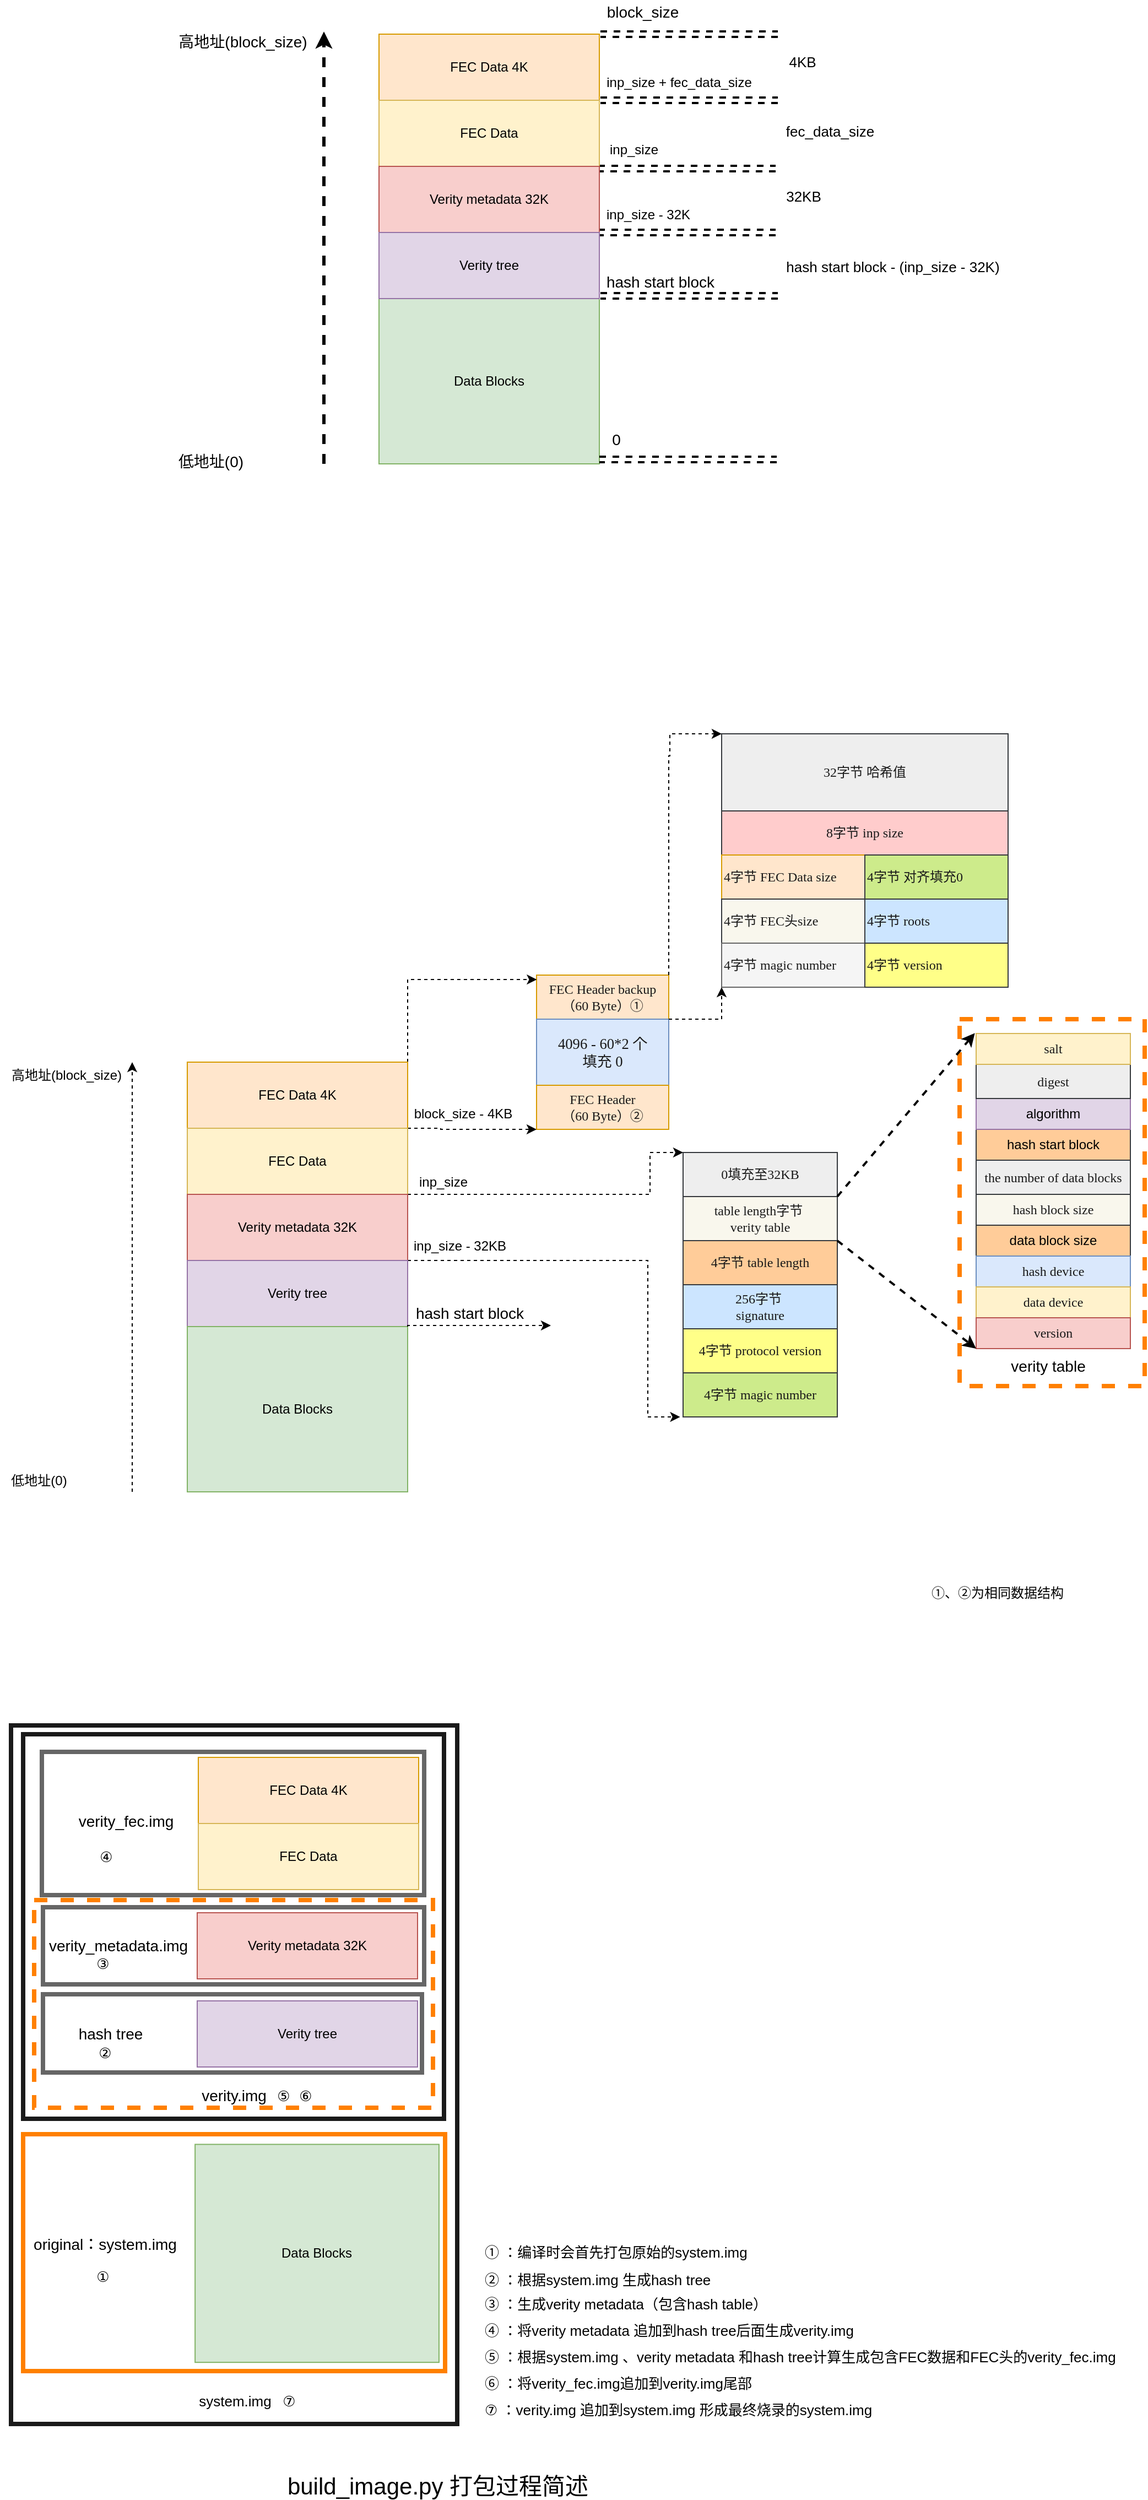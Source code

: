 <mxfile version="18.1.1" type="github">
  <diagram name="Page-1" id="9f46799a-70d6-7492-0946-bef42562c5a5">
    <mxGraphModel dx="1811" dy="1231" grid="1" gridSize="10" guides="1" tooltips="1" connect="1" arrows="1" fold="1" page="1" pageScale="1" pageWidth="1100" pageHeight="850" background="none" math="0" shadow="0">
      <root>
        <mxCell id="0" />
        <mxCell id="1" parent="0" />
        <mxCell id="MC5SC2ZRKaE6kcOdO4WR-20" value="" style="group" parent="1" vertex="1" connectable="0">
          <mxGeometry x="-579" y="250" width="120" height="140" as="geometry" />
        </mxCell>
        <mxCell id="MC5SC2ZRKaE6kcOdO4WR-19" value="" style="group;fillColor=#dae8fc;strokeColor=#6c8ebf;container=0;" parent="MC5SC2ZRKaE6kcOdO4WR-20" vertex="1" connectable="0">
          <mxGeometry width="120" height="140" as="geometry" />
        </mxCell>
        <mxCell id="MC5SC2ZRKaE6kcOdO4WR-14" value="&lt;span style=&quot;color: rgb(25, 25, 25); font-family: 微软雅黑;&quot;&gt;&lt;font style=&quot;font-size: 12px;&quot;&gt;FEC Header backup（60 Byte）①&lt;/font&gt;&lt;/span&gt;" style="rounded=0;whiteSpace=wrap;html=1;fillColor=#ffe6cc;strokeColor=#d79b00;" parent="MC5SC2ZRKaE6kcOdO4WR-20" vertex="1">
          <mxGeometry width="120" height="40" as="geometry" />
        </mxCell>
        <mxCell id="MC5SC2ZRKaE6kcOdO4WR-15" value="&lt;span style=&quot;color: rgb(25, 25, 25); font-family: 微软雅黑; font-size: 13.333px;&quot;&gt;4096 - 60*2 个&lt;br&gt;填充 0&lt;/span&gt;" style="rounded=0;whiteSpace=wrap;html=1;fillColor=#dae8fc;strokeColor=#6c8ebf;" parent="MC5SC2ZRKaE6kcOdO4WR-20" vertex="1">
          <mxGeometry y="40" width="120" height="60" as="geometry" />
        </mxCell>
        <mxCell id="MC5SC2ZRKaE6kcOdO4WR-18" value="&lt;span style=&quot;color: rgb(25, 25, 25); font-family: 微软雅黑;&quot;&gt;&lt;font style=&quot;font-size: 12px;&quot;&gt;FEC Header&lt;br&gt;（60 Byte）②&lt;/font&gt;&lt;/span&gt;" style="rounded=0;whiteSpace=wrap;html=1;fillColor=#ffe6cc;strokeColor=#d79b00;" parent="MC5SC2ZRKaE6kcOdO4WR-20" vertex="1">
          <mxGeometry y="100" width="120" height="40" as="geometry" />
        </mxCell>
        <mxCell id="MC5SC2ZRKaE6kcOdO4WR-21" style="edgeStyle=orthogonalEdgeStyle;rounded=0;orthogonalLoop=1;jettySize=auto;html=1;exitX=1;exitY=1;exitDx=0;exitDy=0;entryX=0;entryY=1;entryDx=0;entryDy=0;fontSize=12;dashed=1;" parent="1" source="MC5SC2ZRKaE6kcOdO4WR-1" target="MC5SC2ZRKaE6kcOdO4WR-18" edge="1">
          <mxGeometry relative="1" as="geometry">
            <Array as="points">
              <mxPoint x="-666" y="389" />
              <mxPoint x="-666" y="390" />
              <mxPoint x="-595" y="390" />
            </Array>
          </mxGeometry>
        </mxCell>
        <mxCell id="MC5SC2ZRKaE6kcOdO4WR-22" style="edgeStyle=orthogonalEdgeStyle;rounded=0;orthogonalLoop=1;jettySize=auto;html=1;exitX=1;exitY=0;exitDx=0;exitDy=0;dashed=1;fontSize=12;entryX=0.002;entryY=0.093;entryDx=0;entryDy=0;entryPerimeter=0;" parent="1" source="MC5SC2ZRKaE6kcOdO4WR-1" target="MC5SC2ZRKaE6kcOdO4WR-14" edge="1">
          <mxGeometry relative="1" as="geometry">
            <Array as="points">
              <mxPoint x="-696" y="254" />
              <mxPoint x="-579" y="254" />
            </Array>
            <mxPoint x="-627" y="260" as="targetPoint" />
          </mxGeometry>
        </mxCell>
        <mxCell id="MC5SC2ZRKaE6kcOdO4WR-40" value="" style="group" parent="1" vertex="1" connectable="0">
          <mxGeometry x="-411" y="31" width="260" height="230" as="geometry" />
        </mxCell>
        <mxCell id="MC5SC2ZRKaE6kcOdO4WR-33" value="&lt;font face=&quot;微软雅黑&quot; color=&quot;#191919&quot;&gt;8字节 inp size&lt;/font&gt;" style="rounded=0;whiteSpace=wrap;html=1;fillColor=#ffcccc;strokeColor=#36393d;align=center;" parent="MC5SC2ZRKaE6kcOdO4WR-40" vertex="1">
          <mxGeometry y="70" width="260" height="40" as="geometry" />
        </mxCell>
        <mxCell id="MC5SC2ZRKaE6kcOdO4WR-34" value="&lt;font face=&quot;微软雅黑&quot; color=&quot;#191919&quot;&gt;32字节 哈希值&lt;/font&gt;" style="rounded=0;whiteSpace=wrap;html=1;align=center;fillColor=#eeeeee;strokeColor=#36393d;" parent="MC5SC2ZRKaE6kcOdO4WR-40" vertex="1">
          <mxGeometry width="260" height="70" as="geometry" />
        </mxCell>
        <mxCell id="MC5SC2ZRKaE6kcOdO4WR-37" value="" style="group" parent="MC5SC2ZRKaE6kcOdO4WR-40" vertex="1" connectable="0">
          <mxGeometry y="110" width="260" height="40" as="geometry" />
        </mxCell>
        <mxCell id="MC5SC2ZRKaE6kcOdO4WR-31" value="&lt;font face=&quot;微软雅黑&quot; color=&quot;#191919&quot;&gt;4字节 FEC Data size&lt;/font&gt;" style="rounded=0;whiteSpace=wrap;html=1;fillColor=#ffe6cc;strokeColor=#d79b00;align=left;" parent="MC5SC2ZRKaE6kcOdO4WR-37" vertex="1">
          <mxGeometry width="130" height="40" as="geometry" />
        </mxCell>
        <mxCell id="MC5SC2ZRKaE6kcOdO4WR-32" value="&lt;font face=&quot;微软雅黑&quot; color=&quot;#191919&quot;&gt;4字节 对齐填充0&lt;/font&gt;" style="rounded=0;whiteSpace=wrap;html=1;fillColor=#cdeb8b;strokeColor=#36393d;align=left;" parent="MC5SC2ZRKaE6kcOdO4WR-37" vertex="1">
          <mxGeometry x="130" width="130" height="40" as="geometry" />
        </mxCell>
        <mxCell id="MC5SC2ZRKaE6kcOdO4WR-38" value="" style="group" parent="MC5SC2ZRKaE6kcOdO4WR-40" vertex="1" connectable="0">
          <mxGeometry y="150" width="260" height="40" as="geometry" />
        </mxCell>
        <mxCell id="MC5SC2ZRKaE6kcOdO4WR-29" value="&lt;font face=&quot;微软雅黑&quot; color=&quot;#191919&quot;&gt;4字节 FEC头size&lt;/font&gt;" style="rounded=0;whiteSpace=wrap;html=1;fillColor=#f9f7ed;strokeColor=#36393d;align=left;" parent="MC5SC2ZRKaE6kcOdO4WR-38" vertex="1">
          <mxGeometry width="130" height="40" as="geometry" />
        </mxCell>
        <mxCell id="MC5SC2ZRKaE6kcOdO4WR-30" value="&lt;font face=&quot;微软雅黑&quot; color=&quot;#191919&quot;&gt;4字节 roots&lt;/font&gt;" style="rounded=0;whiteSpace=wrap;html=1;fillColor=#cce5ff;strokeColor=#36393d;align=left;" parent="MC5SC2ZRKaE6kcOdO4WR-38" vertex="1">
          <mxGeometry x="130" width="130" height="40" as="geometry" />
        </mxCell>
        <mxCell id="MC5SC2ZRKaE6kcOdO4WR-39" value="" style="group" parent="MC5SC2ZRKaE6kcOdO4WR-40" vertex="1" connectable="0">
          <mxGeometry y="190" width="260" height="40" as="geometry" />
        </mxCell>
        <mxCell id="MC5SC2ZRKaE6kcOdO4WR-25" value="&lt;font face=&quot;微软雅黑&quot; color=&quot;#191919&quot;&gt;4字节 magic number&lt;/font&gt;" style="rounded=0;whiteSpace=wrap;html=1;fillColor=#f5f5f5;strokeColor=#666666;align=left;fontColor=#333333;" parent="MC5SC2ZRKaE6kcOdO4WR-39" vertex="1">
          <mxGeometry width="130" height="40" as="geometry" />
        </mxCell>
        <mxCell id="MC5SC2ZRKaE6kcOdO4WR-28" value="&lt;font face=&quot;微软雅黑&quot; color=&quot;#191919&quot;&gt;4字节 version&lt;/font&gt;" style="rounded=0;whiteSpace=wrap;html=1;fillColor=#ffff88;strokeColor=#36393d;align=left;" parent="MC5SC2ZRKaE6kcOdO4WR-39" vertex="1">
          <mxGeometry x="130" width="130" height="40" as="geometry" />
        </mxCell>
        <mxCell id="MC5SC2ZRKaE6kcOdO4WR-42" style="edgeStyle=orthogonalEdgeStyle;rounded=0;orthogonalLoop=1;jettySize=auto;html=1;exitX=1;exitY=0;exitDx=0;exitDy=0;entryX=0;entryY=0;entryDx=0;entryDy=0;dashed=1;fontSize=12;" parent="1" source="MC5SC2ZRKaE6kcOdO4WR-14" target="MC5SC2ZRKaE6kcOdO4WR-34" edge="1">
          <mxGeometry relative="1" as="geometry">
            <Array as="points">
              <mxPoint x="-459" y="51" />
              <mxPoint x="-458" y="51" />
              <mxPoint x="-458" y="31" />
            </Array>
          </mxGeometry>
        </mxCell>
        <mxCell id="MC5SC2ZRKaE6kcOdO4WR-53" value="" style="group" parent="1" vertex="1" connectable="0">
          <mxGeometry x="-446" y="411" width="140" height="240" as="geometry" />
        </mxCell>
        <mxCell id="MC5SC2ZRKaE6kcOdO4WR-46" value="&lt;font face=&quot;微软雅黑&quot; color=&quot;#191919&quot;&gt;0填充至32KB&lt;/font&gt;" style="rounded=0;whiteSpace=wrap;html=1;fillColor=#eeeeee;strokeColor=#36393d;" parent="MC5SC2ZRKaE6kcOdO4WR-53" vertex="1">
          <mxGeometry width="140" height="40" as="geometry" />
        </mxCell>
        <mxCell id="MC5SC2ZRKaE6kcOdO4WR-48" value="&lt;div&gt;&lt;font face=&quot;微软雅黑&quot; color=&quot;#191919&quot;&gt;table length字节&amp;nbsp;&lt;/font&gt;&lt;/div&gt;&lt;div&gt;&lt;font face=&quot;微软雅黑&quot; color=&quot;#191919&quot;&gt;verity table&lt;/font&gt;&lt;/div&gt;" style="rounded=0;whiteSpace=wrap;html=1;fillColor=#f9f7ed;strokeColor=#36393d;" parent="MC5SC2ZRKaE6kcOdO4WR-53" vertex="1">
          <mxGeometry y="40" width="140" height="40" as="geometry" />
        </mxCell>
        <mxCell id="MC5SC2ZRKaE6kcOdO4WR-49" value="&lt;font face=&quot;微软雅黑&quot; color=&quot;#191919&quot;&gt;4字节 table length&lt;/font&gt;" style="rounded=0;whiteSpace=wrap;html=1;fillColor=#ffcc99;strokeColor=#36393d;" parent="MC5SC2ZRKaE6kcOdO4WR-53" vertex="1">
          <mxGeometry y="80" width="140" height="40" as="geometry" />
        </mxCell>
        <mxCell id="MC5SC2ZRKaE6kcOdO4WR-50" value="&lt;div&gt;&lt;font face=&quot;微软雅黑&quot; color=&quot;#191919&quot;&gt;256字节&amp;nbsp;&lt;/font&gt;&lt;/div&gt;&lt;div&gt;&lt;font face=&quot;微软雅黑&quot; color=&quot;#191919&quot;&gt;signature&lt;/font&gt;&lt;/div&gt;" style="rounded=0;whiteSpace=wrap;html=1;fillColor=#cce5ff;strokeColor=#36393d;" parent="MC5SC2ZRKaE6kcOdO4WR-53" vertex="1">
          <mxGeometry y="120" width="140" height="40" as="geometry" />
        </mxCell>
        <mxCell id="MC5SC2ZRKaE6kcOdO4WR-51" value="&lt;font face=&quot;微软雅黑&quot; color=&quot;#191919&quot;&gt;4字节 protocol version&lt;/font&gt;" style="rounded=0;whiteSpace=wrap;html=1;fillColor=#ffff88;strokeColor=#36393d;" parent="MC5SC2ZRKaE6kcOdO4WR-53" vertex="1">
          <mxGeometry y="160" width="140" height="40" as="geometry" />
        </mxCell>
        <mxCell id="MC5SC2ZRKaE6kcOdO4WR-52" value="&lt;font face=&quot;微软雅黑&quot; color=&quot;#191919&quot;&gt;4字节 magic number&lt;/font&gt;" style="rounded=0;whiteSpace=wrap;html=1;fillColor=#cdeb8b;strokeColor=#36393d;" parent="MC5SC2ZRKaE6kcOdO4WR-53" vertex="1">
          <mxGeometry y="200" width="140" height="40" as="geometry" />
        </mxCell>
        <mxCell id="MC5SC2ZRKaE6kcOdO4WR-54" style="edgeStyle=orthogonalEdgeStyle;rounded=0;orthogonalLoop=1;jettySize=auto;html=1;exitX=1;exitY=0;exitDx=0;exitDy=0;dashed=1;fontSize=12;" parent="1" source="MC5SC2ZRKaE6kcOdO4WR-4" edge="1">
          <mxGeometry relative="1" as="geometry">
            <mxPoint x="-446" y="411" as="targetPoint" />
            <Array as="points">
              <mxPoint x="-476" y="449" />
              <mxPoint x="-476" y="411" />
            </Array>
          </mxGeometry>
        </mxCell>
        <mxCell id="MC5SC2ZRKaE6kcOdO4WR-56" style="edgeStyle=orthogonalEdgeStyle;rounded=0;orthogonalLoop=1;jettySize=auto;html=1;exitX=1;exitY=0;exitDx=0;exitDy=0;entryX=-0.019;entryY=0.985;entryDx=0;entryDy=0;entryPerimeter=0;dashed=1;fontSize=12;" parent="1" source="MC5SC2ZRKaE6kcOdO4WR-5" target="MC5SC2ZRKaE6kcOdO4WR-52" edge="1">
          <mxGeometry relative="1" as="geometry">
            <Array as="points">
              <mxPoint x="-478" y="509" />
              <mxPoint x="-478" y="651" />
              <mxPoint x="-449" y="651" />
            </Array>
          </mxGeometry>
        </mxCell>
        <mxCell id="MC5SC2ZRKaE6kcOdO4WR-57" value="inp_size - 32KB" style="text;html=1;align=center;verticalAlign=middle;resizable=0;points=[];autosize=1;strokeColor=none;fillColor=none;fontSize=12;" parent="1" vertex="1">
          <mxGeometry x="-696" y="487" width="94" height="18" as="geometry" />
        </mxCell>
        <mxCell id="MC5SC2ZRKaE6kcOdO4WR-58" value="inp_size" style="text;html=1;align=center;verticalAlign=middle;resizable=0;points=[];autosize=1;strokeColor=none;fillColor=none;fontSize=12;" parent="1" vertex="1">
          <mxGeometry x="-694" y="428" width="60" height="20" as="geometry" />
        </mxCell>
        <mxCell id="MC5SC2ZRKaE6kcOdO4WR-60" value="①、②为相同数据结构" style="text;html=1;align=center;verticalAlign=middle;resizable=0;points=[];autosize=1;strokeColor=none;fillColor=none;fontSize=12;" parent="1" vertex="1">
          <mxGeometry x="-226" y="802" width="130" height="18" as="geometry" />
        </mxCell>
        <mxCell id="MC5SC2ZRKaE6kcOdO4WR-68" value="" style="group" parent="1" vertex="1" connectable="0">
          <mxGeometry x="-1066" y="329" width="370" height="390" as="geometry" />
        </mxCell>
        <mxCell id="MC5SC2ZRKaE6kcOdO4WR-63" value="" style="group" parent="MC5SC2ZRKaE6kcOdO4WR-68" vertex="1" connectable="0">
          <mxGeometry x="170" width="200" height="390" as="geometry" />
        </mxCell>
        <mxCell id="MC5SC2ZRKaE6kcOdO4WR-1" value="FEC Data 4K" style="rounded=0;whiteSpace=wrap;html=1;fillColor=#ffe6cc;strokeColor=#d79b00;" parent="MC5SC2ZRKaE6kcOdO4WR-63" vertex="1">
          <mxGeometry width="200" height="60" as="geometry" />
        </mxCell>
        <mxCell id="MC5SC2ZRKaE6kcOdO4WR-2" value="&lt;span style=&quot;&quot;&gt;FEC Data&lt;/span&gt;" style="whiteSpace=wrap;html=1;rounded=0;fillColor=#fff2cc;strokeColor=#d6b656;" parent="MC5SC2ZRKaE6kcOdO4WR-63" vertex="1">
          <mxGeometry y="60" width="200" height="60" as="geometry" />
        </mxCell>
        <mxCell id="MC5SC2ZRKaE6kcOdO4WR-4" value="Verity metadata 32K" style="whiteSpace=wrap;html=1;rounded=0;fillColor=#f8cecc;strokeColor=#b85450;" parent="MC5SC2ZRKaE6kcOdO4WR-63" vertex="1">
          <mxGeometry y="120" width="200" height="60" as="geometry" />
        </mxCell>
        <mxCell id="MC5SC2ZRKaE6kcOdO4WR-5" value="Verity tree" style="whiteSpace=wrap;html=1;rounded=0;fillColor=#e1d5e7;strokeColor=#9673a6;" parent="MC5SC2ZRKaE6kcOdO4WR-63" vertex="1">
          <mxGeometry y="180" width="200" height="60" as="geometry" />
        </mxCell>
        <mxCell id="MC5SC2ZRKaE6kcOdO4WR-6" value="Data Blocks" style="whiteSpace=wrap;html=1;rounded=0;fillColor=#d5e8d4;strokeColor=#82b366;" parent="MC5SC2ZRKaE6kcOdO4WR-63" vertex="1">
          <mxGeometry y="240" width="200" height="150" as="geometry" />
        </mxCell>
        <mxCell id="MC5SC2ZRKaE6kcOdO4WR-67" value="" style="group" parent="MC5SC2ZRKaE6kcOdO4WR-68" vertex="1" connectable="0">
          <mxGeometry width="120" height="390" as="geometry" />
        </mxCell>
        <mxCell id="MC5SC2ZRKaE6kcOdO4WR-64" value="" style="endArrow=classic;html=1;rounded=0;dashed=1;fontSize=12;" parent="MC5SC2ZRKaE6kcOdO4WR-67" edge="1">
          <mxGeometry width="50" height="50" relative="1" as="geometry">
            <mxPoint x="120" y="390" as="sourcePoint" />
            <mxPoint x="120" as="targetPoint" />
          </mxGeometry>
        </mxCell>
        <mxCell id="MC5SC2ZRKaE6kcOdO4WR-65" value="低地址(0)" style="text;html=1;align=center;verticalAlign=middle;resizable=0;points=[];autosize=1;strokeColor=none;fillColor=none;fontSize=12;" parent="MC5SC2ZRKaE6kcOdO4WR-67" vertex="1">
          <mxGeometry y="370" width="70" height="20" as="geometry" />
        </mxCell>
        <mxCell id="MC5SC2ZRKaE6kcOdO4WR-66" value="高地址(block_size)" style="text;html=1;align=center;verticalAlign=middle;resizable=0;points=[];autosize=1;strokeColor=none;fillColor=none;fontSize=12;" parent="MC5SC2ZRKaE6kcOdO4WR-67" vertex="1">
          <mxGeometry y="2" width="120" height="20" as="geometry" />
        </mxCell>
        <mxCell id="yLaIUXPU3NELEx_Cv0Lr-82" value="hash start block" style="text;html=1;align=center;verticalAlign=middle;resizable=0;points=[];autosize=1;strokeColor=none;fillColor=none;fontSize=14;" parent="1" vertex="1">
          <mxGeometry x="-694" y="546" width="108" height="21" as="geometry" />
        </mxCell>
        <mxCell id="yLaIUXPU3NELEx_Cv0Lr-166" value="" style="group" parent="1" vertex="1" connectable="0">
          <mxGeometry x="-1056" y="931" width="1011" height="634" as="geometry" />
        </mxCell>
        <mxCell id="yLaIUXPU3NELEx_Cv0Lr-147" value="" style="group" parent="yLaIUXPU3NELEx_Cv0Lr-166" vertex="1" connectable="0">
          <mxGeometry width="405" height="634" as="geometry" />
        </mxCell>
        <mxCell id="yLaIUXPU3NELEx_Cv0Lr-161" value="" style="rounded=0;whiteSpace=wrap;html=1;shadow=0;fontSize=13;strokeColor=#FF8000;strokeWidth=4;fillColor=none;dashed=1;" parent="yLaIUXPU3NELEx_Cv0Lr-147" vertex="1">
          <mxGeometry x="21" y="158.5" width="362" height="188.5" as="geometry" />
        </mxCell>
        <mxCell id="yLaIUXPU3NELEx_Cv0Lr-78" value="" style="group" parent="yLaIUXPU3NELEx_Cv0Lr-147" vertex="1" connectable="0">
          <mxGeometry x="28" y="24" width="365" height="333" as="geometry" />
        </mxCell>
        <mxCell id="yLaIUXPU3NELEx_Cv0Lr-75" value="" style="group" parent="yLaIUXPU3NELEx_Cv0Lr-78" vertex="1" connectable="0">
          <mxGeometry width="347" height="130" as="geometry" />
        </mxCell>
        <mxCell id="yLaIUXPU3NELEx_Cv0Lr-74" value="" style="rounded=0;whiteSpace=wrap;html=1;shadow=0;fontSize=14;strokeColor=#666666;strokeWidth=4;fillColor=none;" parent="yLaIUXPU3NELEx_Cv0Lr-75" vertex="1">
          <mxGeometry width="347" height="130" as="geometry" />
        </mxCell>
        <mxCell id="yLaIUXPU3NELEx_Cv0Lr-64" value="verity_fec.img" style="text;html=1;align=center;verticalAlign=middle;resizable=0;points=[];autosize=1;strokeColor=none;fillColor=none;fontSize=14;" parent="yLaIUXPU3NELEx_Cv0Lr-75" vertex="1">
          <mxGeometry x="28" y="52" width="96" height="21" as="geometry" />
        </mxCell>
        <mxCell id="yLaIUXPU3NELEx_Cv0Lr-55" value="FEC Data 4K" style="rounded=0;whiteSpace=wrap;html=1;fillColor=#ffe6cc;strokeColor=#d79b00;" parent="yLaIUXPU3NELEx_Cv0Lr-75" vertex="1">
          <mxGeometry x="142" y="5" width="200" height="60" as="geometry" />
        </mxCell>
        <mxCell id="yLaIUXPU3NELEx_Cv0Lr-56" value="&lt;span style=&quot;&quot;&gt;FEC Data&lt;/span&gt;" style="whiteSpace=wrap;html=1;rounded=0;fillColor=#fff2cc;strokeColor=#d6b656;" parent="yLaIUXPU3NELEx_Cv0Lr-75" vertex="1">
          <mxGeometry x="142" y="65" width="200" height="60" as="geometry" />
        </mxCell>
        <mxCell id="yLaIUXPU3NELEx_Cv0Lr-151" value="④" style="text;html=1;align=center;verticalAlign=middle;resizable=0;points=[];autosize=1;strokeColor=none;fillColor=none;fontSize=13;" parent="yLaIUXPU3NELEx_Cv0Lr-75" vertex="1">
          <mxGeometry x="46" y="85" width="23" height="20" as="geometry" />
        </mxCell>
        <mxCell id="yLaIUXPU3NELEx_Cv0Lr-76" value="" style="group" parent="yLaIUXPU3NELEx_Cv0Lr-78" vertex="1" connectable="0">
          <mxGeometry x="1" y="220" width="344" height="71" as="geometry" />
        </mxCell>
        <mxCell id="yLaIUXPU3NELEx_Cv0Lr-70" value="" style="rounded=0;whiteSpace=wrap;html=1;shadow=0;fontSize=14;strokeColor=#666666;strokeWidth=4;fillColor=none;" parent="yLaIUXPU3NELEx_Cv0Lr-76" vertex="1">
          <mxGeometry width="344" height="71" as="geometry" />
        </mxCell>
        <mxCell id="yLaIUXPU3NELEx_Cv0Lr-58" value="Verity tree" style="whiteSpace=wrap;html=1;rounded=0;fillColor=#e1d5e7;strokeColor=#9673a6;" parent="yLaIUXPU3NELEx_Cv0Lr-76" vertex="1">
          <mxGeometry x="140" y="6" width="200" height="60" as="geometry" />
        </mxCell>
        <mxCell id="yLaIUXPU3NELEx_Cv0Lr-71" value="hash tree" style="text;html=1;align=center;verticalAlign=middle;resizable=0;points=[];autosize=1;strokeColor=none;fillColor=none;fontSize=14;" parent="yLaIUXPU3NELEx_Cv0Lr-76" vertex="1">
          <mxGeometry x="27" y="25" width="68" height="21" as="geometry" />
        </mxCell>
        <mxCell id="yLaIUXPU3NELEx_Cv0Lr-77" value="" style="group" parent="yLaIUXPU3NELEx_Cv0Lr-78" vertex="1" connectable="0">
          <mxGeometry x="1" y="141" width="364" height="192" as="geometry" />
        </mxCell>
        <mxCell id="yLaIUXPU3NELEx_Cv0Lr-66" value="" style="rounded=0;whiteSpace=wrap;html=1;shadow=0;fontSize=14;strokeColor=#666666;strokeWidth=4;fillColor=none;" parent="yLaIUXPU3NELEx_Cv0Lr-77" vertex="1">
          <mxGeometry width="346" height="70" as="geometry" />
        </mxCell>
        <mxCell id="yLaIUXPU3NELEx_Cv0Lr-57" value="Verity metadata 32K" style="whiteSpace=wrap;html=1;rounded=0;fillColor=#f8cecc;strokeColor=#b85450;" parent="yLaIUXPU3NELEx_Cv0Lr-77" vertex="1">
          <mxGeometry x="140" y="5" width="200" height="60" as="geometry" />
        </mxCell>
        <mxCell id="yLaIUXPU3NELEx_Cv0Lr-67" value="verity_metadata.img" style="text;html=1;align=center;verticalAlign=middle;resizable=0;points=[];autosize=1;strokeColor=none;fillColor=none;fontSize=14;" parent="yLaIUXPU3NELEx_Cv0Lr-77" vertex="1">
          <mxGeometry y="24.5" width="136" height="21" as="geometry" />
        </mxCell>
        <mxCell id="yLaIUXPU3NELEx_Cv0Lr-61" value="" style="rounded=0;whiteSpace=wrap;html=1;shadow=0;fontSize=14;strokeColor=#1A1A1A;strokeWidth=4;fillColor=none;" parent="yLaIUXPU3NELEx_Cv0Lr-77" vertex="1">
          <mxGeometry x="-18" y="-157" width="382" height="349" as="geometry" />
        </mxCell>
        <mxCell id="yLaIUXPU3NELEx_Cv0Lr-60" value="verity.img" style="text;html=1;align=center;verticalAlign=middle;resizable=0;points=[];autosize=1;strokeColor=none;fillColor=none;fontSize=14;" parent="yLaIUXPU3NELEx_Cv0Lr-77" vertex="1">
          <mxGeometry x="138.5" y="160" width="69" height="21" as="geometry" />
        </mxCell>
        <mxCell id="yLaIUXPU3NELEx_Cv0Lr-162" value="⑥" style="text;html=1;align=center;verticalAlign=middle;resizable=0;points=[];autosize=1;strokeColor=none;fillColor=none;fontSize=13;" parent="yLaIUXPU3NELEx_Cv0Lr-77" vertex="1">
          <mxGeometry x="226" y="160.5" width="23" height="20" as="geometry" />
        </mxCell>
        <mxCell id="yLaIUXPU3NELEx_Cv0Lr-127" value="" style="rounded=0;whiteSpace=wrap;html=1;shadow=0;fontSize=14;strokeColor=#1A1A1A;strokeWidth=4;fillColor=none;" parent="yLaIUXPU3NELEx_Cv0Lr-147" vertex="1">
          <mxGeometry width="405" height="634" as="geometry" />
        </mxCell>
        <mxCell id="yLaIUXPU3NELEx_Cv0Lr-112" value="Data Blocks" style="whiteSpace=wrap;html=1;rounded=0;fillColor=#d5e8d4;strokeColor=#82b366;" parent="yLaIUXPU3NELEx_Cv0Lr-147" vertex="1">
          <mxGeometry x="167.078" y="380.233" width="221.387" height="197.853" as="geometry" />
        </mxCell>
        <mxCell id="yLaIUXPU3NELEx_Cv0Lr-124" value="" style="rounded=0;whiteSpace=wrap;html=1;shadow=0;fontSize=14;strokeColor=#FF8000;strokeWidth=4;fillColor=none;" parent="yLaIUXPU3NELEx_Cv0Lr-147" vertex="1">
          <mxGeometry x="11" y="371" width="383" height="215" as="geometry" />
        </mxCell>
        <mxCell id="yLaIUXPU3NELEx_Cv0Lr-126" value="original：system.img" style="text;html=1;align=center;verticalAlign=middle;resizable=0;points=[];autosize=1;strokeColor=none;fillColor=none;fontSize=14;" parent="yLaIUXPU3NELEx_Cv0Lr-147" vertex="1">
          <mxGeometry x="15.428" y="460.693" width="140" height="21" as="geometry" />
        </mxCell>
        <mxCell id="yLaIUXPU3NELEx_Cv0Lr-146" value="system.img" style="text;html=1;align=center;verticalAlign=middle;resizable=0;points=[];autosize=1;strokeColor=none;fillColor=none;fontSize=13;" parent="yLaIUXPU3NELEx_Cv0Lr-147" vertex="1">
          <mxGeometry x="164.5" y="603" width="76" height="20" as="geometry" />
        </mxCell>
        <mxCell id="yLaIUXPU3NELEx_Cv0Lr-148" value="①" style="text;html=1;align=center;verticalAlign=middle;resizable=0;points=[];autosize=1;strokeColor=none;fillColor=none;fontSize=13;" parent="yLaIUXPU3NELEx_Cv0Lr-147" vertex="1">
          <mxGeometry x="71" y="490" width="23" height="20" as="geometry" />
        </mxCell>
        <mxCell id="yLaIUXPU3NELEx_Cv0Lr-149" value="②" style="text;html=1;align=center;verticalAlign=middle;resizable=0;points=[];autosize=1;strokeColor=none;fillColor=none;fontSize=13;" parent="yLaIUXPU3NELEx_Cv0Lr-147" vertex="1">
          <mxGeometry x="73.93" y="287" width="23" height="20" as="geometry" />
        </mxCell>
        <mxCell id="yLaIUXPU3NELEx_Cv0Lr-150" value="③" style="text;html=1;align=center;verticalAlign=middle;resizable=0;points=[];autosize=1;strokeColor=none;fillColor=none;fontSize=13;" parent="yLaIUXPU3NELEx_Cv0Lr-147" vertex="1">
          <mxGeometry x="71" y="206" width="23" height="20" as="geometry" />
        </mxCell>
        <mxCell id="yLaIUXPU3NELEx_Cv0Lr-152" value="⑤" style="text;html=1;align=center;verticalAlign=middle;resizable=0;points=[];autosize=1;strokeColor=none;fillColor=none;fontSize=13;" parent="yLaIUXPU3NELEx_Cv0Lr-147" vertex="1">
          <mxGeometry x="235" y="326" width="23" height="20" as="geometry" />
        </mxCell>
        <mxCell id="yLaIUXPU3NELEx_Cv0Lr-158" value="⑦" style="text;html=1;align=center;verticalAlign=middle;resizable=0;points=[];autosize=1;strokeColor=none;fillColor=none;fontSize=13;" parent="yLaIUXPU3NELEx_Cv0Lr-147" vertex="1">
          <mxGeometry x="240.5" y="603" width="23" height="20" as="geometry" />
        </mxCell>
        <mxCell id="yLaIUXPU3NELEx_Cv0Lr-165" value="" style="group" parent="yLaIUXPU3NELEx_Cv0Lr-166" vertex="1" connectable="0">
          <mxGeometry x="428" y="468" width="583" height="163" as="geometry" />
        </mxCell>
        <mxCell id="yLaIUXPU3NELEx_Cv0Lr-153" value="① ：编译时会首先打包原始的system.img" style="text;html=1;align=left;verticalAlign=middle;resizable=0;points=[];autosize=1;strokeColor=none;fillColor=none;fontSize=13;" parent="yLaIUXPU3NELEx_Cv0Lr-165" vertex="1">
          <mxGeometry width="248" height="20" as="geometry" />
        </mxCell>
        <mxCell id="yLaIUXPU3NELEx_Cv0Lr-154" value="② ：根据system.img 生成hash tree" style="text;html=1;align=left;verticalAlign=middle;resizable=0;points=[];autosize=1;strokeColor=none;fillColor=none;fontSize=13;" parent="yLaIUXPU3NELEx_Cv0Lr-165" vertex="1">
          <mxGeometry y="25" width="215" height="20" as="geometry" />
        </mxCell>
        <mxCell id="yLaIUXPU3NELEx_Cv0Lr-155" value="③ ：生成verity metadata（包含hash table）" style="text;html=1;align=left;verticalAlign=middle;resizable=0;points=[];autosize=1;strokeColor=none;fillColor=none;fontSize=13;" parent="yLaIUXPU3NELEx_Cv0Lr-165" vertex="1">
          <mxGeometry y="47" width="266" height="20" as="geometry" />
        </mxCell>
        <mxCell id="yLaIUXPU3NELEx_Cv0Lr-156" value="⑤ ：根据system.img 、verity metadata 和hash tree计算生成包含FEC数据和FEC头的verity_fec.img" style="text;html=1;align=left;verticalAlign=middle;resizable=0;points=[];autosize=1;strokeColor=none;fillColor=none;fontSize=13;" parent="yLaIUXPU3NELEx_Cv0Lr-165" vertex="1">
          <mxGeometry y="95" width="583" height="20" as="geometry" />
        </mxCell>
        <mxCell id="yLaIUXPU3NELEx_Cv0Lr-159" value="④ ：将verity metadata 追加到hash tree后面生成verity.img" style="text;html=1;align=left;verticalAlign=middle;resizable=0;points=[];autosize=1;strokeColor=none;fillColor=none;fontSize=13;" parent="yLaIUXPU3NELEx_Cv0Lr-165" vertex="1">
          <mxGeometry y="71" width="350" height="20" as="geometry" />
        </mxCell>
        <mxCell id="yLaIUXPU3NELEx_Cv0Lr-160" value="⑥ ：将verity_fec.img追加到verity.img尾部" style="text;html=1;align=left;verticalAlign=middle;resizable=0;points=[];autosize=1;strokeColor=none;fillColor=none;fontSize=13;" parent="yLaIUXPU3NELEx_Cv0Lr-165" vertex="1">
          <mxGeometry y="119" width="260" height="20" as="geometry" />
        </mxCell>
        <mxCell id="yLaIUXPU3NELEx_Cv0Lr-164" value="⑦ ：verity.img 追加到system.img 形成最终烧录的system.img" style="text;html=1;align=left;verticalAlign=middle;resizable=0;points=[];autosize=1;strokeColor=none;fillColor=none;fontSize=13;" parent="yLaIUXPU3NELEx_Cv0Lr-165" vertex="1">
          <mxGeometry y="143" width="363" height="20" as="geometry" />
        </mxCell>
        <mxCell id="yLaIUXPU3NELEx_Cv0Lr-167" value="&lt;font style=&quot;font-size: 21px;&quot;&gt;build_image.py 打包过程简述&lt;/font&gt;" style="text;html=1;align=center;verticalAlign=middle;resizable=0;points=[];autosize=1;strokeColor=none;fillColor=none;fontSize=13;" parent="1" vertex="1">
          <mxGeometry x="-811" y="1609" width="283" height="23" as="geometry" />
        </mxCell>
        <mxCell id="yLaIUXPU3NELEx_Cv0Lr-171" value="" style="group" parent="1" vertex="1" connectable="0">
          <mxGeometry x="-910" y="-635" width="756" height="421" as="geometry" />
        </mxCell>
        <mxCell id="yLaIUXPU3NELEx_Cv0Lr-21" value="" style="group" parent="yLaIUXPU3NELEx_Cv0Lr-171" vertex="1" connectable="0">
          <mxGeometry y="28" width="138" height="393" as="geometry" />
        </mxCell>
        <mxCell id="yLaIUXPU3NELEx_Cv0Lr-9" value="" style="endArrow=classic;html=1;rounded=0;dashed=1;fontSize=12;strokeWidth=3;" parent="yLaIUXPU3NELEx_Cv0Lr-21" edge="1">
          <mxGeometry width="50" height="50" relative="1" as="geometry">
            <mxPoint x="138" y="392.999" as="sourcePoint" />
            <mxPoint x="138" y="0.624" as="targetPoint" />
          </mxGeometry>
        </mxCell>
        <mxCell id="yLaIUXPU3NELEx_Cv0Lr-10" value="&lt;font style=&quot;font-size: 14px;&quot;&gt;低地址(0)&lt;/font&gt;" style="text;html=1;align=center;verticalAlign=middle;resizable=0;points=[];autosize=1;strokeColor=none;fillColor=none;fontSize=12;" parent="yLaIUXPU3NELEx_Cv0Lr-21" vertex="1">
          <mxGeometry y="381.185" width="69" height="19" as="geometry" />
        </mxCell>
        <mxCell id="yLaIUXPU3NELEx_Cv0Lr-11" value="&lt;font style=&quot;font-size: 14px;&quot;&gt;高地址(block_size)&lt;/font&gt;" style="text;html=1;align=center;verticalAlign=middle;resizable=0;points=[];autosize=1;strokeColor=none;fillColor=none;fontSize=12;" parent="yLaIUXPU3NELEx_Cv0Lr-21" vertex="1">
          <mxGeometry width="127" height="19" as="geometry" />
        </mxCell>
        <mxCell id="yLaIUXPU3NELEx_Cv0Lr-32" value="&lt;span style=&quot;font-size: 12px;&quot;&gt;inp_size - 32K&lt;/span&gt;" style="text;html=1;align=center;verticalAlign=middle;resizable=0;points=[];autosize=1;strokeColor=none;fillColor=none;fontSize=14;" parent="yLaIUXPU3NELEx_Cv0Lr-171" vertex="1">
          <mxGeometry x="389" y="183" width="86" height="22" as="geometry" />
        </mxCell>
        <mxCell id="yLaIUXPU3NELEx_Cv0Lr-33" value="inp_size" style="text;html=1;align=center;verticalAlign=middle;resizable=0;points=[];autosize=1;strokeColor=none;fillColor=none;fontSize=12;" parent="yLaIUXPU3NELEx_Cv0Lr-171" vertex="1">
          <mxGeometry x="389" y="126" width="60" height="20" as="geometry" />
        </mxCell>
        <mxCell id="yLaIUXPU3NELEx_Cv0Lr-79" value="hash start block" style="text;html=1;align=center;verticalAlign=middle;resizable=0;points=[];autosize=1;strokeColor=none;fillColor=none;fontSize=14;" parent="yLaIUXPU3NELEx_Cv0Lr-171" vertex="1">
          <mxGeometry x="389" y="245" width="108" height="21" as="geometry" />
        </mxCell>
        <mxCell id="yLaIUXPU3NELEx_Cv0Lr-83" value="" style="endArrow=classic;html=1;rounded=0;dashed=1;fontSize=14;strokeWidth=2;shape=link;" parent="yLaIUXPU3NELEx_Cv0Lr-171" edge="1">
          <mxGeometry width="50" height="50" relative="1" as="geometry">
            <mxPoint x="389" y="91" as="sourcePoint" />
            <mxPoint x="550" y="91" as="targetPoint" />
          </mxGeometry>
        </mxCell>
        <mxCell id="yLaIUXPU3NELEx_Cv0Lr-84" value="inp_size + fec_data_size" style="text;html=1;align=center;verticalAlign=middle;resizable=0;points=[];autosize=1;strokeColor=none;fillColor=none;fontSize=12;" parent="yLaIUXPU3NELEx_Cv0Lr-171" vertex="1">
          <mxGeometry x="389" y="66" width="142" height="18" as="geometry" />
        </mxCell>
        <mxCell id="yLaIUXPU3NELEx_Cv0Lr-85" value="" style="endArrow=classic;html=1;rounded=0;dashed=1;fontSize=14;strokeWidth=2;shape=link;" parent="yLaIUXPU3NELEx_Cv0Lr-171" edge="1">
          <mxGeometry width="50" height="50" relative="1" as="geometry">
            <mxPoint x="387" y="153" as="sourcePoint" />
            <mxPoint x="548" y="153" as="targetPoint" />
          </mxGeometry>
        </mxCell>
        <mxCell id="yLaIUXPU3NELEx_Cv0Lr-86" value="" style="endArrow=classic;html=1;rounded=0;dashed=1;fontSize=14;strokeWidth=2;shape=link;" parent="yLaIUXPU3NELEx_Cv0Lr-171" edge="1">
          <mxGeometry width="50" height="50" relative="1" as="geometry">
            <mxPoint x="387" y="211" as="sourcePoint" />
            <mxPoint x="548" y="211" as="targetPoint" />
          </mxGeometry>
        </mxCell>
        <mxCell id="yLaIUXPU3NELEx_Cv0Lr-87" value="" style="endArrow=classic;html=1;rounded=0;dashed=1;fontSize=14;strokeWidth=2;shape=link;" parent="yLaIUXPU3NELEx_Cv0Lr-171" edge="1">
          <mxGeometry width="50" height="50" relative="1" as="geometry">
            <mxPoint x="389" y="268.5" as="sourcePoint" />
            <mxPoint x="550" y="268.5" as="targetPoint" />
          </mxGeometry>
        </mxCell>
        <mxCell id="yLaIUXPU3NELEx_Cv0Lr-88" value="" style="endArrow=classic;html=1;rounded=0;dashed=1;fontSize=14;strokeWidth=2;shape=link;" parent="yLaIUXPU3NELEx_Cv0Lr-171" edge="1">
          <mxGeometry width="50" height="50" relative="1" as="geometry">
            <mxPoint x="389" y="31" as="sourcePoint" />
            <mxPoint x="550" y="31" as="targetPoint" />
          </mxGeometry>
        </mxCell>
        <mxCell id="yLaIUXPU3NELEx_Cv0Lr-89" value="block_size" style="text;html=1;align=center;verticalAlign=middle;resizable=0;points=[];autosize=1;strokeColor=none;fillColor=none;fontSize=14;" parent="yLaIUXPU3NELEx_Cv0Lr-171" vertex="1">
          <mxGeometry x="389" width="75" height="21" as="geometry" />
        </mxCell>
        <mxCell id="yLaIUXPU3NELEx_Cv0Lr-90" value="&lt;font style=&quot;font-size: 13px;&quot;&gt;hash start block - (inp_size - 32K&lt;span style=&quot;background-color: initial; text-align: left;&quot;&gt;)&lt;/span&gt;&lt;br&gt;&lt;/font&gt;" style="text;html=1;align=center;verticalAlign=middle;resizable=0;points=[];autosize=1;strokeColor=none;fillColor=none;fontSize=14;" parent="yLaIUXPU3NELEx_Cv0Lr-171" vertex="1">
          <mxGeometry x="552" y="231" width="204" height="21" as="geometry" />
        </mxCell>
        <mxCell id="yLaIUXPU3NELEx_Cv0Lr-93" value="32KB" style="text;html=1;align=center;verticalAlign=middle;resizable=0;points=[];autosize=1;strokeColor=none;fillColor=none;fontSize=13;" parent="yLaIUXPU3NELEx_Cv0Lr-171" vertex="1">
          <mxGeometry x="552" y="168" width="42" height="20" as="geometry" />
        </mxCell>
        <mxCell id="yLaIUXPU3NELEx_Cv0Lr-94" value="fec_data_size" style="text;html=1;align=center;verticalAlign=middle;resizable=0;points=[];autosize=1;strokeColor=none;fillColor=none;fontSize=13;" parent="yLaIUXPU3NELEx_Cv0Lr-171" vertex="1">
          <mxGeometry x="552" y="109" width="90" height="20" as="geometry" />
        </mxCell>
        <mxCell id="yLaIUXPU3NELEx_Cv0Lr-95" value="4KB" style="text;html=1;align=center;verticalAlign=middle;resizable=0;points=[];autosize=1;strokeColor=none;fillColor=none;fontSize=13;" parent="yLaIUXPU3NELEx_Cv0Lr-171" vertex="1">
          <mxGeometry x="554" y="46" width="35" height="20" as="geometry" />
        </mxCell>
        <mxCell id="yLaIUXPU3NELEx_Cv0Lr-168" value="" style="group" parent="yLaIUXPU3NELEx_Cv0Lr-171" vertex="1" connectable="0">
          <mxGeometry x="188" y="31" width="200" height="390" as="geometry" />
        </mxCell>
        <mxCell id="yLaIUXPU3NELEx_Cv0Lr-7" value="Data Blocks" style="whiteSpace=wrap;html=1;rounded=0;fillColor=#d5e8d4;strokeColor=#82b366;" parent="yLaIUXPU3NELEx_Cv0Lr-168" vertex="1">
          <mxGeometry y="240" width="200" height="150" as="geometry" />
        </mxCell>
        <mxCell id="yLaIUXPU3NELEx_Cv0Lr-12" value="" style="group" parent="yLaIUXPU3NELEx_Cv0Lr-168" vertex="1" connectable="0">
          <mxGeometry width="200" height="240" as="geometry" />
        </mxCell>
        <mxCell id="yLaIUXPU3NELEx_Cv0Lr-53" value="" style="group" parent="yLaIUXPU3NELEx_Cv0Lr-12" vertex="1" connectable="0">
          <mxGeometry width="200" height="240" as="geometry" />
        </mxCell>
        <mxCell id="yLaIUXPU3NELEx_Cv0Lr-3" value="FEC Data 4K" style="rounded=0;whiteSpace=wrap;html=1;fillColor=#ffe6cc;strokeColor=#d79b00;" parent="yLaIUXPU3NELEx_Cv0Lr-53" vertex="1">
          <mxGeometry width="200" height="60" as="geometry" />
        </mxCell>
        <mxCell id="yLaIUXPU3NELEx_Cv0Lr-4" value="&lt;span style=&quot;&quot;&gt;FEC Data&lt;/span&gt;" style="whiteSpace=wrap;html=1;rounded=0;fillColor=#fff2cc;strokeColor=#d6b656;" parent="yLaIUXPU3NELEx_Cv0Lr-53" vertex="1">
          <mxGeometry y="60" width="200" height="60" as="geometry" />
        </mxCell>
        <mxCell id="yLaIUXPU3NELEx_Cv0Lr-5" value="Verity metadata 32K" style="whiteSpace=wrap;html=1;rounded=0;fillColor=#f8cecc;strokeColor=#b85450;" parent="yLaIUXPU3NELEx_Cv0Lr-53" vertex="1">
          <mxGeometry y="120" width="200" height="60" as="geometry" />
        </mxCell>
        <mxCell id="yLaIUXPU3NELEx_Cv0Lr-6" value="Verity tree" style="whiteSpace=wrap;html=1;rounded=0;fillColor=#e1d5e7;strokeColor=#9673a6;" parent="yLaIUXPU3NELEx_Cv0Lr-53" vertex="1">
          <mxGeometry y="180" width="200" height="60" as="geometry" />
        </mxCell>
        <mxCell id="yLaIUXPU3NELEx_Cv0Lr-169" value="" style="endArrow=classic;html=1;rounded=0;dashed=1;fontSize=14;strokeWidth=2;shape=link;" parent="yLaIUXPU3NELEx_Cv0Lr-171" edge="1">
          <mxGeometry width="50" height="50" relative="1" as="geometry">
            <mxPoint x="388" y="417" as="sourcePoint" />
            <mxPoint x="549" y="417" as="targetPoint" />
          </mxGeometry>
        </mxCell>
        <mxCell id="yLaIUXPU3NELEx_Cv0Lr-170" value="&lt;font style=&quot;font-size: 14px;&quot;&gt;0&lt;/font&gt;" style="text;html=1;align=center;verticalAlign=middle;resizable=0;points=[];autosize=1;strokeColor=none;fillColor=none;fontSize=21;" parent="yLaIUXPU3NELEx_Cv0Lr-171" vertex="1">
          <mxGeometry x="394" y="380" width="18" height="32" as="geometry" />
        </mxCell>
        <mxCell id="yLaIUXPU3NELEx_Cv0Lr-187" value="" style="group" parent="1" vertex="1" connectable="0">
          <mxGeometry x="-180" y="303" width="153" height="320" as="geometry" />
        </mxCell>
        <mxCell id="yLaIUXPU3NELEx_Cv0Lr-190" value="" style="rounded=0;whiteSpace=wrap;html=1;shadow=0;dashed=1;fontSize=14;strokeColor=#FF8000;strokeWidth=4;fillColor=none;" parent="yLaIUXPU3NELEx_Cv0Lr-187" vertex="1">
          <mxGeometry x="-15" y="-13" width="168" height="333" as="geometry" />
        </mxCell>
        <mxCell id="yLaIUXPU3NELEx_Cv0Lr-173" value="&lt;font face=&quot;微软雅黑&quot; color=&quot;#191919&quot;&gt;the number of data blocks&lt;/font&gt;" style="rounded=0;whiteSpace=wrap;html=1;fillColor=#eeeeee;strokeColor=#36393d;" parent="yLaIUXPU3NELEx_Cv0Lr-187" vertex="1">
          <mxGeometry y="115" width="140" height="31" as="geometry" />
        </mxCell>
        <mxCell id="yLaIUXPU3NELEx_Cv0Lr-174" value="&lt;font face=&quot;微软雅黑&quot; color=&quot;#191919&quot;&gt;hash block size&lt;/font&gt;" style="rounded=0;whiteSpace=wrap;html=1;fillColor=#f9f7ed;strokeColor=#36393d;" parent="yLaIUXPU3NELEx_Cv0Lr-187" vertex="1">
          <mxGeometry y="146" width="140" height="28" as="geometry" />
        </mxCell>
        <mxCell id="yLaIUXPU3NELEx_Cv0Lr-179" value="hash start block" style="rounded=0;whiteSpace=wrap;html=1;fillColor=#ffcc99;strokeColor=#36393d;" parent="yLaIUXPU3NELEx_Cv0Lr-187" vertex="1">
          <mxGeometry y="87" width="140" height="28" as="geometry" />
        </mxCell>
        <mxCell id="yLaIUXPU3NELEx_Cv0Lr-180" value="data block size" style="rounded=0;whiteSpace=wrap;html=1;fillColor=#ffcc99;strokeColor=#36393d;" parent="yLaIUXPU3NELEx_Cv0Lr-187" vertex="1">
          <mxGeometry y="174" width="140" height="28" as="geometry" />
        </mxCell>
        <mxCell id="yLaIUXPU3NELEx_Cv0Lr-181" value="&lt;span style=&quot;color: rgb(25, 25, 25); font-family: 微软雅黑;&quot;&gt;hash device&lt;/span&gt;" style="rounded=0;whiteSpace=wrap;html=1;fillColor=#dae8fc;strokeColor=#6c8ebf;" parent="yLaIUXPU3NELEx_Cv0Lr-187" vertex="1">
          <mxGeometry y="202" width="140" height="28" as="geometry" />
        </mxCell>
        <mxCell id="yLaIUXPU3NELEx_Cv0Lr-182" value="&lt;span style=&quot;color: rgb(25, 25, 25); font-family: 微软雅黑;&quot;&gt;data device&lt;/span&gt;" style="rounded=0;whiteSpace=wrap;html=1;fillColor=#fff2cc;strokeColor=#d6b656;" parent="yLaIUXPU3NELEx_Cv0Lr-187" vertex="1">
          <mxGeometry y="230" width="140" height="28" as="geometry" />
        </mxCell>
        <mxCell id="yLaIUXPU3NELEx_Cv0Lr-183" value="&lt;span style=&quot;color: rgb(25, 25, 25); font-family: 微软雅黑;&quot;&gt;version&lt;/span&gt;" style="rounded=0;whiteSpace=wrap;html=1;fillColor=#f8cecc;strokeColor=#b85450;" parent="yLaIUXPU3NELEx_Cv0Lr-187" vertex="1">
          <mxGeometry y="258" width="140" height="28" as="geometry" />
        </mxCell>
        <mxCell id="yLaIUXPU3NELEx_Cv0Lr-184" value="algorithm" style="rounded=0;whiteSpace=wrap;html=1;fillColor=#e1d5e7;strokeColor=#9673a6;" parent="yLaIUXPU3NELEx_Cv0Lr-187" vertex="1">
          <mxGeometry y="59" width="140" height="28" as="geometry" />
        </mxCell>
        <mxCell id="yLaIUXPU3NELEx_Cv0Lr-185" value="&lt;font face=&quot;微软雅黑&quot; color=&quot;#191919&quot;&gt;digest&lt;/font&gt;" style="rounded=0;whiteSpace=wrap;html=1;fillColor=#eeeeee;strokeColor=#36393d;" parent="yLaIUXPU3NELEx_Cv0Lr-187" vertex="1">
          <mxGeometry y="28" width="140" height="31" as="geometry" />
        </mxCell>
        <mxCell id="yLaIUXPU3NELEx_Cv0Lr-186" value="&lt;font face=&quot;微软雅黑&quot; color=&quot;#191919&quot;&gt;salt&lt;/font&gt;" style="rounded=0;whiteSpace=wrap;html=1;fillColor=#fff2cc;strokeColor=#d6b656;" parent="yLaIUXPU3NELEx_Cv0Lr-187" vertex="1">
          <mxGeometry width="140" height="28" as="geometry" />
        </mxCell>
        <mxCell id="yLaIUXPU3NELEx_Cv0Lr-191" value="verity table" style="text;html=1;align=center;verticalAlign=middle;resizable=0;points=[];autosize=1;strokeColor=none;fillColor=none;fontSize=14;" parent="yLaIUXPU3NELEx_Cv0Lr-187" vertex="1">
          <mxGeometry x="26" y="291" width="78" height="21" as="geometry" />
        </mxCell>
        <mxCell id="yLaIUXPU3NELEx_Cv0Lr-188" style="rounded=0;orthogonalLoop=1;jettySize=auto;html=1;exitX=1;exitY=0;exitDx=0;exitDy=0;dashed=1;fontSize=14;strokeWidth=2;" parent="1" source="MC5SC2ZRKaE6kcOdO4WR-48" edge="1">
          <mxGeometry relative="1" as="geometry">
            <mxPoint x="-181.138" y="302.586" as="targetPoint" />
          </mxGeometry>
        </mxCell>
        <mxCell id="yLaIUXPU3NELEx_Cv0Lr-189" style="edgeStyle=none;rounded=0;orthogonalLoop=1;jettySize=auto;html=1;exitX=1;exitY=1;exitDx=0;exitDy=0;entryX=0;entryY=1;entryDx=0;entryDy=0;dashed=1;fontSize=14;strokeWidth=2;" parent="1" source="MC5SC2ZRKaE6kcOdO4WR-48" target="yLaIUXPU3NELEx_Cv0Lr-183" edge="1">
          <mxGeometry relative="1" as="geometry" />
        </mxCell>
        <mxCell id="JWLPhd0z78PxpXjbki4J-2" style="edgeStyle=orthogonalEdgeStyle;rounded=0;orthogonalLoop=1;jettySize=auto;html=1;exitX=1;exitY=1;exitDx=0;exitDy=0;dashed=1;" edge="1" parent="1" source="MC5SC2ZRKaE6kcOdO4WR-5">
          <mxGeometry relative="1" as="geometry">
            <mxPoint x="-566" y="568" as="targetPoint" />
            <Array as="points">
              <mxPoint x="-696" y="568" />
              <mxPoint x="-574" y="568" />
            </Array>
          </mxGeometry>
        </mxCell>
        <mxCell id="JWLPhd0z78PxpXjbki4J-3" value="block_size - 4KB" style="text;html=1;align=center;verticalAlign=middle;resizable=0;points=[];autosize=1;strokeColor=none;fillColor=none;" vertex="1" parent="1">
          <mxGeometry x="-696" y="367" width="99" height="18" as="geometry" />
        </mxCell>
        <mxCell id="JWLPhd0z78PxpXjbki4J-4" style="edgeStyle=orthogonalEdgeStyle;rounded=0;orthogonalLoop=1;jettySize=auto;html=1;exitX=1;exitY=1;exitDx=0;exitDy=0;entryX=0;entryY=1;entryDx=0;entryDy=0;dashed=1;" edge="1" parent="1" source="MC5SC2ZRKaE6kcOdO4WR-14" target="MC5SC2ZRKaE6kcOdO4WR-25">
          <mxGeometry relative="1" as="geometry">
            <Array as="points">
              <mxPoint x="-411" y="290" />
            </Array>
          </mxGeometry>
        </mxCell>
      </root>
    </mxGraphModel>
  </diagram>
</mxfile>

